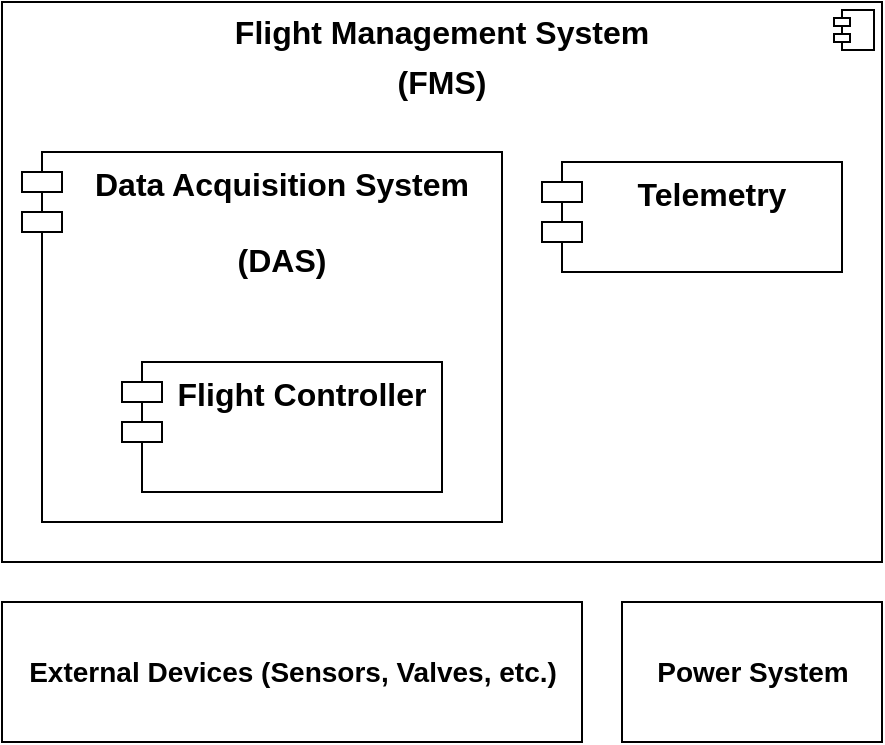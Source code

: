 <mxfile>
    <diagram id="jhQiM7sxx9m0I-H1LISF" name="Flight Management System">
        <mxGraphModel dx="1374" dy="800" grid="1" gridSize="10" guides="1" tooltips="1" connect="1" arrows="1" fold="1" page="1" pageScale="1" pageWidth="1654" pageHeight="1169" math="0" shadow="0">
            <root>
                <mxCell id="mcHZdyTsLCvfjPUdVITN-0"/>
                <mxCell id="mcHZdyTsLCvfjPUdVITN-1" parent="mcHZdyTsLCvfjPUdVITN-0"/>
                <mxCell id="RT1BsosGw2K4Qha-ZVMB-1" value="&lt;p style=&quot;margin: 6px 0px 0px ; font-size: 16px&quot;&gt;&lt;span style=&quot;font-size: 16px&quot;&gt;Flight Management System&lt;/span&gt;&lt;/p&gt;&lt;p style=&quot;margin: 6px 0px 0px ; font-size: 16px&quot;&gt;&lt;span style=&quot;font-size: 16px&quot;&gt;(FMS)&lt;/span&gt;&lt;/p&gt;" style="align=center;overflow=fill;html=1;dropTarget=0;rounded=0;sketch=0;fontStyle=1;fontSize=16;verticalAlign=top;" vertex="1" parent="mcHZdyTsLCvfjPUdVITN-1">
                    <mxGeometry x="330" y="170" width="440" height="280" as="geometry"/>
                </mxCell>
                <mxCell id="RT1BsosGw2K4Qha-ZVMB-2" value="" style="shape=component;jettyWidth=8;jettyHeight=4;fontStyle=1;fontSize=16;align=center;verticalAlign=top;" vertex="1" parent="RT1BsosGw2K4Qha-ZVMB-1">
                    <mxGeometry x="1" width="20" height="20" relative="1" as="geometry">
                        <mxPoint x="-24" y="4" as="offset"/>
                    </mxGeometry>
                </mxCell>
                <mxCell id="RT1BsosGw2K4Qha-ZVMB-3" value="Data Acquisition System&#10;&#10;(DAS)" style="shape=module;align=center;spacingLeft=20;align=center;verticalAlign=top;rounded=0;sketch=0;fontStyle=1;fontSize=16;" vertex="1" parent="mcHZdyTsLCvfjPUdVITN-1">
                    <mxGeometry x="340" y="245" width="240" height="185" as="geometry"/>
                </mxCell>
                <mxCell id="RT1BsosGw2K4Qha-ZVMB-4" value="Telemetry" style="shape=module;align=center;spacingLeft=20;align=center;verticalAlign=top;rounded=0;sketch=0;fontStyle=1;fontSize=16;" vertex="1" parent="mcHZdyTsLCvfjPUdVITN-1">
                    <mxGeometry x="600" y="250" width="150" height="55" as="geometry"/>
                </mxCell>
                <mxCell id="RT1BsosGw2K4Qha-ZVMB-5" value="Flight Controller" style="shape=module;align=center;spacingLeft=20;align=center;verticalAlign=top;rounded=0;sketch=0;fontStyle=1;fontSize=16;" vertex="1" parent="mcHZdyTsLCvfjPUdVITN-1">
                    <mxGeometry x="390" y="350" width="160" height="65" as="geometry"/>
                </mxCell>
                <mxCell id="aQC8paXmPiJQ8yZH3U2c-0" value="&lt;b&gt;&lt;font style=&quot;font-size: 14px&quot;&gt;External Devices (Sensors, Valves, etc.)&lt;/font&gt;&lt;/b&gt;" style="html=1;rounded=0;sketch=0;" vertex="1" parent="mcHZdyTsLCvfjPUdVITN-1">
                    <mxGeometry x="330" y="470" width="290" height="70" as="geometry"/>
                </mxCell>
                <mxCell id="aQC8paXmPiJQ8yZH3U2c-3" value="&lt;b&gt;&lt;font style=&quot;font-size: 14px&quot;&gt;Power System&lt;/font&gt;&lt;/b&gt;" style="html=1;rounded=0;sketch=0;" vertex="1" parent="mcHZdyTsLCvfjPUdVITN-1">
                    <mxGeometry x="640" y="470" width="130" height="70" as="geometry"/>
                </mxCell>
            </root>
        </mxGraphModel>
    </diagram>
    <diagram id="Qq6Kj_jMQ_SWNCFra1PU" name="Data Acquisition System">
        <mxGraphModel dx="1374" dy="800" grid="0" gridSize="10" guides="1" tooltips="1" connect="1" arrows="1" fold="1" page="1" pageScale="1" pageWidth="1654" pageHeight="1169" background="#F1FAEE" math="0" shadow="0">
            <root>
                <mxCell id="0"/>
                <mxCell id="1" parent="0"/>
                <mxCell id="HEbygqBgOdT5ULLkIGSS-1" value="&lt;span&gt;&lt;font style=&quot;font-size: 19px&quot;&gt;Control Peripheral (Interrupt, I/O, etc.)&lt;/font&gt;&lt;/span&gt;" style="whiteSpace=wrap;html=1;fillColor=#A8DADC;strokeColor=#457B9D;fontColor=#1D3557;rotation=90;fontStyle=1;strokeWidth=1;rounded=1;sketch=1;" parent="1" vertex="1">
                    <mxGeometry x="619.75" y="548.75" width="651" height="50" as="geometry"/>
                </mxCell>
                <mxCell id="96" style="edgeStyle=orthogonalEdgeStyle;orthogonalLoop=1;jettySize=auto;html=1;exitX=0;exitY=0.25;exitDx=0;exitDy=0;entryX=0.5;entryY=0;entryDx=0;entryDy=0;fillColor=#a20025;fontStyle=1;strokeWidth=1;labelBackgroundColor=#F1FAEE;curved=1;sketch=1;fontColor=#1D3557;strokeColor=#3399FF;" parent="1" source="zpe9MYXDSiPziy__MkWN-1" target="37" edge="1">
                    <mxGeometry relative="1" as="geometry"/>
                </mxCell>
                <mxCell id="129" style="edgeStyle=orthogonalEdgeStyle;orthogonalLoop=1;jettySize=auto;html=1;exitX=0.5;exitY=0;exitDx=0;exitDy=0;entryX=0.25;entryY=1;entryDx=0;entryDy=0;labelBackgroundColor=none;startSize=10;endSize=13;strokeColor=#6F0000;fontColor=#1D3557;curved=1;sketch=1;fillColor=#a20025;strokeWidth=1;fontStyle=1" edge="1" parent="1" source="zpe9MYXDSiPziy__MkWN-1" target="30">
                    <mxGeometry relative="1" as="geometry"/>
                </mxCell>
                <mxCell id="zpe9MYXDSiPziy__MkWN-1" value="TaskSampleGPS" style="swimlane;fontStyle=1;align=center;verticalAlign=top;childLayout=stackLayout;horizontal=1;startSize=26;horizontalStack=0;resizeParent=1;resizeParentMax=0;resizeLast=0;collapsible=1;marginBottom=0;fillColor=#A8DADC;strokeColor=#457B9D;fontColor=#1D3557;strokeWidth=1;rounded=1;sketch=1;" parent="1" vertex="1">
                    <mxGeometry x="123" y="491" width="125" height="103" as="geometry"/>
                </mxCell>
                <mxCell id="zpe9MYXDSiPziy__MkWN-3" value="" style="line;strokeWidth=1;fillColor=none;align=left;verticalAlign=middle;spacingTop=-1;spacingLeft=3;spacingRight=3;rotatable=0;labelPosition=right;points=[];portConstraint=eastwest;strokeColor=#457B9D;fontColor=#1D3557;fontStyle=1;labelBackgroundColor=#F1FAEE;rounded=1;sketch=1;" parent="zpe9MYXDSiPziy__MkWN-1" vertex="1">
                    <mxGeometry y="26" width="125" height="8" as="geometry"/>
                </mxCell>
                <mxCell id="zpe9MYXDSiPziy__MkWN-4" value="Topic_UTC_Time&#10;Topic_WGS84&#10;Topic_GNSS&#10;Topic_Altitude" style="text;strokeColor=none;fillColor=none;align=left;verticalAlign=top;spacingLeft=4;spacingRight=4;overflow=hidden;rotatable=0;points=[[0,0.5],[1,0.5]];portConstraint=eastwest;fontColor=#1D3557;fontStyle=1;strokeWidth=1;rounded=1;sketch=1;" parent="zpe9MYXDSiPziy__MkWN-1" vertex="1">
                    <mxGeometry y="34" width="125" height="69" as="geometry"/>
                </mxCell>
                <mxCell id="zpe9MYXDSiPziy__MkWN-5" value="UART" style="html=1;fillColor=#A8DADC;strokeColor=#457B9D;fontColor=#1D3557;fontStyle=1;fontSize=17;strokeWidth=1;rounded=1;sketch=1;" parent="1" vertex="1">
                    <mxGeometry x="148" y="797" width="110" height="50" as="geometry"/>
                </mxCell>
                <mxCell id="zpe9MYXDSiPziy__MkWN-6" value="&lt;p style=&quot;margin: 0px ; margin-top: 4px ; text-align: center&quot;&gt;&lt;span&gt;Sensor Base&lt;/span&gt;&lt;/p&gt;&lt;hr size=&quot;1&quot;&gt;&lt;p style=&quot;margin: 0px 0px 0px 4px&quot;&gt;&lt;span style=&quot;font-size: 11px&quot;&gt;Attributes:&lt;/span&gt;&lt;/p&gt;&lt;p style=&quot;margin: 0px 0px 0px 4px&quot;&gt;&lt;span style=&quot;font-size: 11px&quot;&gt;Sample&amp;lt;Time, Data&amp;gt;&lt;/span&gt;&lt;/p&gt;&lt;p style=&quot;margin: 0px 0px 0px 4px&quot;&gt;&lt;span style=&quot;&quot;&gt;Peripheral* port, baud&lt;/span&gt;&lt;/p&gt;&lt;p style=&quot;margin: 0px 0px 0px 4px&quot;&gt;&lt;span style=&quot;&quot;&gt;&amp;nbsp;&lt;/span&gt;&lt;/p&gt;&lt;p style=&quot;margin: 0px 0px 0px 4px&quot;&gt;&lt;span&gt;Methods:&lt;/span&gt;&lt;/p&gt;&lt;p style=&quot;margin: 0px 0px 0px 4px&quot;&gt;&lt;span style=&quot;font-size: 11px&quot;&gt;- begin()&lt;/span&gt;&lt;br&gt;&lt;/p&gt;&lt;p style=&quot;margin: 0px 0px 0px 4px ; font-size: 11px&quot;&gt;- parse()&lt;/p&gt;&lt;p style=&quot;margin: 0px 0px 0px 4px ; font-size: 11px&quot;&gt;- sampleFrequency()&lt;/p&gt;&lt;p style=&quot;margin: 0px 0px 0px 4px ; font-size: 11px&quot;&gt;- publish()&lt;/p&gt;" style="verticalAlign=top;align=left;overflow=fill;fontSize=12;fontFamily=Helvetica;html=1;fillColor=#A8DADC;strokeColor=#457B9D;fontColor=#1D3557;fontStyle=1;strokeWidth=1;rounded=1;sketch=1;" parent="1" vertex="1">
                    <mxGeometry x="313" y="637" width="141" height="160" as="geometry"/>
                </mxCell>
                <mxCell id="174" style="edgeStyle=orthogonalEdgeStyle;curved=1;rounded=1;sketch=1;orthogonalLoop=1;jettySize=auto;html=1;exitX=0.5;exitY=0;exitDx=0;exitDy=0;entryX=0.5;entryY=1;entryDx=0;entryDy=0;strokeWidth=1;fillColor=#A8DADC;fontSize=15;fontColor=#660000;strokeColor=#660000;" edge="1" parent="1" source="2" target="36">
                    <mxGeometry relative="1" as="geometry"/>
                </mxCell>
                <mxCell id="2" value="Unlocked GPS" style="html=1;fillColor=#A8DADC;strokeColor=#457B9D;fontColor=#1D3557;fontStyle=1;strokeWidth=1;rounded=1;sketch=1;" parent="1" vertex="1">
                    <mxGeometry x="129" y="927" width="110" height="50" as="geometry"/>
                </mxCell>
                <mxCell id="175" style="edgeStyle=orthogonalEdgeStyle;curved=1;rounded=1;sketch=1;orthogonalLoop=1;jettySize=auto;html=1;exitX=0.5;exitY=0;exitDx=0;exitDy=0;strokeWidth=1;fillColor=#A8DADC;fontSize=15;fontColor=#660000;strokeColor=#660000;" edge="1" parent="1" source="3" target="36">
                    <mxGeometry relative="1" as="geometry"/>
                </mxCell>
                <mxCell id="3" value="IMU&amp;nbsp;" style="html=1;fillColor=#A8DADC;strokeColor=#457B9D;fontColor=#1D3557;fontStyle=1;strokeWidth=1;rounded=1;sketch=1;" parent="1" vertex="1">
                    <mxGeometry x="319" y="927" width="110" height="50" as="geometry"/>
                </mxCell>
                <mxCell id="176" style="edgeStyle=orthogonalEdgeStyle;curved=1;rounded=1;sketch=1;orthogonalLoop=1;jettySize=auto;html=1;exitX=0.5;exitY=0;exitDx=0;exitDy=0;strokeWidth=1;fillColor=#A8DADC;fontSize=15;fontColor=#660000;strokeColor=#660000;" edge="1" parent="1" source="4" target="36">
                    <mxGeometry relative="1" as="geometry"/>
                </mxCell>
                <mxCell id="4" value="Thermocouples&lt;br&gt;" style="html=1;fillColor=#A8DADC;strokeColor=#457B9D;fontColor=#1D3557;fontStyle=1;strokeWidth=1;rounded=1;sketch=1;" parent="1" vertex="1">
                    <mxGeometry x="463" y="929" width="110" height="50" as="geometry"/>
                </mxCell>
                <mxCell id="177" style="edgeStyle=orthogonalEdgeStyle;curved=1;rounded=1;sketch=1;orthogonalLoop=1;jettySize=auto;html=1;exitX=0.5;exitY=0;exitDx=0;exitDy=0;strokeWidth=1;fillColor=#A8DADC;fontSize=15;fontColor=#660000;strokeColor=#660000;" edge="1" parent="1" source="5" target="36">
                    <mxGeometry relative="1" as="geometry"/>
                </mxCell>
                <mxCell id="5" value="Barometer&amp;nbsp;" style="html=1;fillColor=#A8DADC;strokeColor=#457B9D;fontColor=#1D3557;fontStyle=1;strokeWidth=1;rounded=1;sketch=1;" parent="1" vertex="1">
                    <mxGeometry x="609" y="927" width="110" height="50" as="geometry"/>
                </mxCell>
                <mxCell id="6" value="SPI&amp;nbsp;" style="html=1;fillColor=#A8DADC;strokeColor=#457B9D;fontColor=#1D3557;fontStyle=1;fontSize=17;strokeWidth=1;rounded=1;sketch=1;" parent="1" vertex="1">
                    <mxGeometry x="461" y="795" width="110" height="50" as="geometry"/>
                </mxCell>
                <mxCell id="7" value="I2C" style="html=1;fillColor=#A8DADC;strokeColor=#457B9D;fontColor=#1D3557;fontStyle=1;fontSize=17;strokeWidth=1;rounded=1;sketch=1;" parent="1" vertex="1">
                    <mxGeometry x="578" y="797" width="110" height="50" as="geometry"/>
                </mxCell>
                <mxCell id="95" style="edgeStyle=orthogonalEdgeStyle;orthogonalLoop=1;jettySize=auto;html=1;exitX=0;exitY=0.25;exitDx=0;exitDy=0;fillColor=#1ba1e2;fontColor=#1D3557;fontStyle=1;strokeWidth=1;labelBackgroundColor=#F1FAEE;curved=1;sketch=1;strokeColor=#007FFF;" parent="1" source="10" target="47" edge="1">
                    <mxGeometry relative="1" as="geometry">
                        <Array as="points">
                            <mxPoint x="463" y="516"/>
                            <mxPoint x="463" y="606"/>
                            <mxPoint x="634" y="606"/>
                        </Array>
                    </mxGeometry>
                </mxCell>
                <mxCell id="130" style="edgeStyle=orthogonalEdgeStyle;orthogonalLoop=1;jettySize=auto;html=1;exitX=0.5;exitY=0;exitDx=0;exitDy=0;entryX=0.75;entryY=1;entryDx=0;entryDy=0;labelBackgroundColor=none;startSize=10;endSize=13;strokeColor=#6F0000;fontColor=#1D3557;curved=1;sketch=1;fillColor=#a20025;fontStyle=1" edge="1" parent="1" source="10" target="30">
                    <mxGeometry relative="1" as="geometry"/>
                </mxCell>
                <mxCell id="10" value="TaskSampleInertial" style="swimlane;fontStyle=1;align=center;verticalAlign=top;childLayout=stackLayout;horizontal=1;startSize=26;horizontalStack=0;resizeParent=1;resizeParentMax=0;resizeLast=0;collapsible=1;marginBottom=0;fillColor=#A8DADC;strokeColor=#457B9D;fontColor=#1D3557;strokeWidth=1;rounded=1;sketch=1;" parent="1" vertex="1">
                    <mxGeometry x="504" y="491" width="149" height="100" as="geometry"/>
                </mxCell>
                <mxCell id="12" value="" style="line;strokeWidth=1;fillColor=none;align=left;verticalAlign=middle;spacingTop=-1;spacingLeft=3;spacingRight=3;rotatable=0;labelPosition=right;points=[];portConstraint=eastwest;strokeColor=#457B9D;fontColor=#1D3557;fontStyle=1;labelBackgroundColor=#F1FAEE;rounded=1;sketch=1;" parent="10" vertex="1">
                    <mxGeometry y="26" width="149" height="8" as="geometry"/>
                </mxCell>
                <mxCell id="13" value="Topic_Attitude_Rate&#10;Topic_Acceleration" style="text;strokeColor=none;fillColor=none;align=left;verticalAlign=top;spacingLeft=4;spacingRight=4;overflow=hidden;rotatable=0;points=[[0,0.5],[1,0.5]];portConstraint=eastwest;fontColor=#1D3557;fontStyle=1;strokeWidth=1;rounded=1;sketch=1;" parent="10" vertex="1">
                    <mxGeometry y="34" width="149" height="66" as="geometry"/>
                </mxCell>
                <mxCell id="18" value="Fusion Layer IMU" style="swimlane;fontStyle=1;align=center;verticalAlign=top;childLayout=stackLayout;horizontal=1;startSize=26;horizontalStack=0;resizeParent=1;resizeParentMax=0;resizeLast=0;collapsible=1;marginBottom=0;fillColor=#A8DADC;strokeColor=#457B9D;fontColor=#1D3557;strokeWidth=1;rounded=1;sketch=1;" parent="1" vertex="1">
                    <mxGeometry x="163" y="256" width="160" height="52" as="geometry"/>
                </mxCell>
                <mxCell id="21" value="Topic_Attitude" style="text;strokeColor=none;fillColor=none;align=left;verticalAlign=top;spacingLeft=4;spacingRight=4;overflow=hidden;rotatable=0;points=[[0,0.5],[1,0.5]];portConstraint=eastwest;fontColor=#1D3557;fontStyle=1;strokeWidth=1;rounded=1;sketch=1;" parent="18" vertex="1">
                    <mxGeometry y="26" width="160" height="26" as="geometry"/>
                </mxCell>
                <mxCell id="168" style="edgeStyle=orthogonalEdgeStyle;curved=1;rounded=1;sketch=1;orthogonalLoop=1;jettySize=auto;html=1;exitX=1;exitY=0.25;exitDx=0;exitDy=0;strokeColor=#457B9D;strokeWidth=1;fillColor=#A8DADC;fontSize=15;fontColor=#1D3557;" edge="1" parent="1" source="26" target="102">
                    <mxGeometry relative="1" as="geometry"/>
                </mxCell>
                <mxCell id="26" value="TaskLogging" style="swimlane;fontStyle=1;align=center;verticalAlign=top;childLayout=stackLayout;horizontal=1;startSize=26;horizontalStack=0;resizeParent=1;resizeParentMax=0;resizeLast=0;collapsible=1;marginBottom=0;fillColor=#A8DADC;strokeColor=#457B9D;fontColor=#1D3557;strokeWidth=1;rounded=1;sketch=1;" parent="1" vertex="1">
                    <mxGeometry x="792" y="696" width="120" height="68" as="geometry"/>
                </mxCell>
                <mxCell id="124" style="edgeStyle=orthogonalEdgeStyle;orthogonalLoop=1;jettySize=auto;html=1;exitX=1;exitY=1;exitDx=0;exitDy=0;entryX=0;entryY=0.5;entryDx=0;entryDy=0;fontColor=#1D3557;labelBackgroundColor=none;labelBorderColor=none;endSize=13;startSize=10;strokeColor=#6F0000;curved=1;sketch=1;fillColor=#a20025;strokeWidth=1;fontStyle=1" edge="1" parent="1" source="30" target="107">
                    <mxGeometry relative="1" as="geometry">
                        <Array as="points">
                            <mxPoint x="752" y="582"/>
                        </Array>
                    </mxGeometry>
                </mxCell>
                <mxCell id="125" style="edgeStyle=orthogonalEdgeStyle;orthogonalLoop=1;jettySize=auto;html=1;exitX=1;exitY=1;exitDx=0;exitDy=0;entryX=0.5;entryY=0;entryDx=0;entryDy=0;labelBackgroundColor=none;startSize=10;endSize=13;strokeColor=#6F0000;fontColor=#1D3557;curved=1;sketch=1;fillColor=#a20025;strokeWidth=1;fontStyle=1" edge="1" parent="1" source="30" target="26">
                    <mxGeometry relative="1" as="geometry">
                        <Array as="points">
                            <mxPoint x="752" y="633"/>
                            <mxPoint x="856" y="633"/>
                        </Array>
                    </mxGeometry>
                </mxCell>
                <mxCell id="30" value="&lt;span&gt;&lt;font style=&quot;font-size: 19px&quot;&gt;DAS Sensor Main Board - Data Control - Publish and Subscribe Service&lt;/font&gt;&lt;/span&gt;" style="whiteSpace=wrap;html=1;fillColor=#A8DADC;strokeColor=#457B9D;fontColor=#1D3557;fontStyle=1;strokeWidth=1;rounded=1;sketch=1;" parent="1" vertex="1">
                    <mxGeometry x="83" y="412" width="669" height="46" as="geometry"/>
                </mxCell>
                <mxCell id="36" value="&lt;span style=&quot;font-size: 19px&quot;&gt;PERRIPHERAL&lt;/span&gt;" style="whiteSpace=wrap;html=1;fillColor=#A8DADC;strokeColor=#457B9D;fontColor=#1D3557;rotation=0;fontStyle=1;strokeWidth=1;rounded=1;sketch=1;" parent="1" vertex="1">
                    <mxGeometry x="86" y="847" width="881" height="52" as="geometry"/>
                </mxCell>
                <mxCell id="97" style="edgeStyle=orthogonalEdgeStyle;orthogonalLoop=1;jettySize=auto;html=1;exitX=1;exitY=0;exitDx=0;exitDy=0;entryX=0.5;entryY=0;entryDx=0;entryDy=0;fillColor=#1ba1e2;fontColor=#1D3557;fontStyle=1;strokeWidth=1;labelBackgroundColor=#F1FAEE;curved=1;sketch=1;strokeColor=#007FFF;" parent="1" source="37" target="zpe9MYXDSiPziy__MkWN-6" edge="1">
                    <mxGeometry relative="1" as="geometry">
                        <Array as="points">
                            <mxPoint x="275" y="619"/>
                            <mxPoint x="380" y="619"/>
                            <mxPoint x="380" y="637"/>
                        </Array>
                    </mxGeometry>
                </mxCell>
                <mxCell id="37" value="TaskSampleAsynch" style="swimlane;fontStyle=1;align=center;verticalAlign=top;childLayout=stackLayout;horizontal=1;startSize=26;horizontalStack=0;resizeParent=1;resizeParentMax=0;resizeLast=0;collapsible=1;marginBottom=0;fillColor=#A8DADC;strokeColor=#457B9D;fontColor=#1D3557;strokeWidth=1;rounded=1;sketch=1;" parent="1" vertex="1">
                    <mxGeometry x="126" y="696.5" width="140" height="26" as="geometry"/>
                </mxCell>
                <mxCell id="99" style="edgeStyle=orthogonalEdgeStyle;orthogonalLoop=1;jettySize=auto;html=1;exitX=0;exitY=0;exitDx=0;exitDy=0;entryX=0.5;entryY=0;entryDx=0;entryDy=0;fillColor=#1ba1e2;fontColor=#1D3557;fontStyle=1;strokeWidth=1;labelBackgroundColor=#F1FAEE;curved=1;sketch=1;strokeColor=#007FFF;" parent="1" source="47" target="zpe9MYXDSiPziy__MkWN-6" edge="1">
                    <mxGeometry relative="1" as="geometry">
                        <Array as="points">
                            <mxPoint x="514" y="697"/>
                            <mxPoint x="514" y="608"/>
                            <mxPoint x="383" y="608"/>
                        </Array>
                    </mxGeometry>
                </mxCell>
                <mxCell id="47" value="TaskSampleSynch" style="swimlane;fontStyle=1;align=center;verticalAlign=top;childLayout=stackLayout;horizontal=1;startSize=26;horizontalStack=0;resizeParent=1;resizeParentMax=0;resizeLast=0;collapsible=1;marginBottom=0;fillColor=#A8DADC;strokeColor=#457B9D;fontColor=#1D3557;strokeWidth=1;fontSize=12;rounded=1;sketch=1;" parent="1" vertex="1">
                    <mxGeometry x="518.5" y="697" width="150" height="25" as="geometry"/>
                </mxCell>
                <mxCell id="104" style="edgeStyle=orthogonalEdgeStyle;orthogonalLoop=1;jettySize=auto;html=1;exitX=1;exitY=0.25;exitDx=0;exitDy=0;fillColor=#a20025;fontStyle=1;strokeWidth=1;labelBackgroundColor=#F1FAEE;curved=1;sketch=1;fontColor=#1D3557;strokeColor=#3399FF;" parent="1" source="51" target="47" edge="1">
                    <mxGeometry relative="1" as="geometry">
                        <Array as="points">
                            <mxPoint x="450" y="522"/>
                            <mxPoint x="461" y="522"/>
                            <mxPoint x="461" y="603"/>
                            <mxPoint x="634" y="603"/>
                        </Array>
                    </mxGeometry>
                </mxCell>
                <mxCell id="127" style="edgeStyle=orthogonalEdgeStyle;orthogonalLoop=1;jettySize=auto;html=1;exitX=0.5;exitY=0;exitDx=0;exitDy=0;entryX=0.5;entryY=1;entryDx=0;entryDy=0;labelBackgroundColor=none;startSize=10;endSize=13;strokeColor=#6F0000;fontColor=#1D3557;curved=1;sketch=1;fillColor=#a20025;strokeWidth=1;fontStyle=1" edge="1" parent="1" source="51" target="30">
                    <mxGeometry relative="1" as="geometry">
                        <Array as="points">
                            <mxPoint x="386" y="480"/>
                            <mxPoint x="418" y="480"/>
                        </Array>
                    </mxGeometry>
                </mxCell>
                <mxCell id="51" value="TaskSampleThermo" style="swimlane;fontStyle=1;align=center;verticalAlign=top;childLayout=stackLayout;horizontal=1;startSize=26;horizontalStack=0;resizeParent=1;resizeParentMax=0;resizeLast=0;collapsible=1;marginBottom=0;fillColor=#A8DADC;strokeColor=#457B9D;fontColor=#1D3557;strokeWidth=1;rounded=1;sketch=1;" parent="1" vertex="1">
                    <mxGeometry x="323" y="490" width="127" height="101" as="geometry"/>
                </mxCell>
                <mxCell id="53" value="" style="line;strokeWidth=1;fillColor=none;align=left;verticalAlign=middle;spacingTop=-1;spacingLeft=3;spacingRight=3;rotatable=0;labelPosition=right;points=[];portConstraint=eastwest;strokeColor=#457B9D;fontColor=#1D3557;fontStyle=1;labelBackgroundColor=#F1FAEE;rounded=1;sketch=1;" parent="51" vertex="1">
                    <mxGeometry y="26" width="127" height="8" as="geometry"/>
                </mxCell>
                <mxCell id="54" value="Topic_ADCx_Temp" style="text;strokeColor=none;fillColor=none;align=left;verticalAlign=top;spacingLeft=4;spacingRight=4;overflow=hidden;rotatable=0;points=[[0,0.5],[1,0.5]];portConstraint=eastwest;fontColor=#1D3557;fontStyle=1;strokeWidth=1;rounded=1;sketch=1;" parent="51" vertex="1">
                    <mxGeometry y="34" width="127" height="67" as="geometry"/>
                </mxCell>
                <mxCell id="102" value="Logging &lt;br&gt;SD Card" style="html=1;fillColor=#A8DADC;strokeColor=#457B9D;fontColor=#1D3557;fontStyle=1;strokeWidth=1;rounded=1;sketch=1;" parent="1" vertex="1">
                    <mxGeometry x="984" y="817.5" width="68" height="53" as="geometry"/>
                </mxCell>
                <mxCell id="103" value="Telemetry" style="html=1;fillColor=#A8DADC;strokeColor=#457B9D;fontColor=#1D3557;fontStyle=1;strokeWidth=1;rounded=1;sketch=1;" parent="1" vertex="1">
                    <mxGeometry x="984" y="558" width="70" height="50" as="geometry"/>
                </mxCell>
                <mxCell id="zpe9MYXDSiPziy__MkWN-7" value="Datalogging /&lt;br&gt;External Communication&lt;br&gt;UART, SPI, I2C, ..." style="html=1;fillColor=#A8DADC;strokeColor=#457B9D;fontColor=#1D3557;direction=south;fontStyle=1;strokeWidth=1;rounded=1;sketch=1;" parent="1" vertex="1">
                    <mxGeometry x="831" y="789" width="140" height="110" as="geometry"/>
                </mxCell>
                <mxCell id="167" style="edgeStyle=orthogonalEdgeStyle;curved=1;rounded=1;sketch=1;orthogonalLoop=1;jettySize=auto;html=1;exitX=1;exitY=0.5;exitDx=0;exitDy=0;entryX=0;entryY=0.5;entryDx=0;entryDy=0;strokeColor=#457B9D;strokeWidth=1;fillColor=#A8DADC;fontSize=15;fontColor=#1D3557;" edge="1" parent="1" source="107" target="103">
                    <mxGeometry relative="1" as="geometry"/>
                </mxCell>
                <mxCell id="107" value="UART ?" style="html=1;fillColor=#A8DADC;strokeColor=#457B9D;fontColor=#1D3557;fontStyle=1;fontSize=15;strokeWidth=1;rounded=1;sketch=1;" parent="1" vertex="1">
                    <mxGeometry x="824" y="558" width="91" height="48" as="geometry"/>
                </mxCell>
                <mxCell id="108" value="Fusion Layer AGL" style="swimlane;fontStyle=1;align=center;verticalAlign=top;childLayout=stackLayout;horizontal=1;startSize=26;horizontalStack=0;resizeParent=1;resizeParentMax=0;resizeLast=0;collapsible=1;marginBottom=0;fillColor=#A8DADC;strokeColor=#457B9D;fontColor=#1D3557;strokeWidth=1;rounded=1;sketch=1;" parent="1" vertex="1">
                    <mxGeometry x="343" y="256" width="160" height="52" as="geometry"/>
                </mxCell>
                <mxCell id="109" value="Topic_AGL" style="text;strokeColor=none;fillColor=none;align=left;verticalAlign=top;spacingLeft=4;spacingRight=4;overflow=hidden;rotatable=0;points=[[0,0.5],[1,0.5]];portConstraint=eastwest;fontColor=#1D3557;fontStyle=1;strokeWidth=1;rounded=1;sketch=1;" parent="108" vertex="1">
                    <mxGeometry y="26" width="160" height="26" as="geometry"/>
                </mxCell>
                <mxCell id="113" value="Fusion Layer ?" style="swimlane;fontStyle=1;align=center;verticalAlign=top;childLayout=stackLayout;horizontal=1;startSize=26;horizontalStack=0;resizeParent=1;resizeParentMax=0;resizeLast=0;collapsible=1;marginBottom=0;fillColor=#A8DADC;strokeColor=#457B9D;fontColor=#1D3557;strokeWidth=1;rounded=1;sketch=1;" parent="1" vertex="1">
                    <mxGeometry x="522.5" y="256" width="160" height="52" as="geometry"/>
                </mxCell>
                <mxCell id="114" value="?" style="text;strokeColor=none;fillColor=none;align=center;verticalAlign=top;spacingLeft=4;spacingRight=4;overflow=hidden;rotatable=0;points=[[0,0.5],[1,0.5]];portConstraint=eastwest;fontColor=#1D3557;fontStyle=1;strokeWidth=1;rounded=1;sketch=1;" parent="113" vertex="1">
                    <mxGeometry y="26" width="160" height="26" as="geometry"/>
                </mxCell>
                <mxCell id="178" style="edgeStyle=orthogonalEdgeStyle;curved=1;rounded=1;sketch=1;orthogonalLoop=1;jettySize=auto;html=1;exitX=0.5;exitY=0;exitDx=0;exitDy=0;entryX=0.5;entryY=1;entryDx=0;entryDy=0;strokeWidth=1;fillColor=#A8DADC;fontSize=15;fontColor=#660000;strokeColor=#660000;" edge="1" parent="1" source="115" target="36">
                    <mxGeometry relative="1" as="geometry"/>
                </mxCell>
                <mxCell id="115" value="Camera" style="html=1;fillColor=#A8DADC;strokeColor=#457B9D;fontColor=#1D3557;fontStyle=1;strokeWidth=1;rounded=1;sketch=1;" vertex="1" parent="1">
                    <mxGeometry x="750" y="927" width="110" height="50" as="geometry"/>
                </mxCell>
                <mxCell id="121" value="Algorithm Layer " style="swimlane;fontStyle=1;align=center;verticalAlign=top;childLayout=stackLayout;horizontal=1;startSize=26;horizontalStack=0;resizeParent=1;resizeParentMax=0;resizeLast=0;collapsible=1;marginBottom=0;fillColor=#A8DADC;strokeColor=#457B9D;fontColor=#1D3557;strokeWidth=1;rounded=1;sketch=1;" vertex="1" parent="1">
                    <mxGeometry x="340" y="315" width="160" height="25" as="geometry"/>
                </mxCell>
                <mxCell id="136" value="" style="html=1;shadow=0;dashed=0;align=center;verticalAlign=middle;shape=mxgraph.arrows2.twoWayArrow;dy=0.65;dx=22;strokeColor=#457B9D;fontColor=#1D3557;rotation=-90;fillColor=none;strokeWidth=2;rounded=1;sketch=1;fontStyle=1" vertex="1" parent="1">
                    <mxGeometry x="379" y="363" width="67" height="27" as="geometry"/>
                </mxCell>
                <mxCell id="139" value="Frequency&#10;Message" style="text;strokeColor=none;fillColor=none;align=left;verticalAlign=top;spacingLeft=4;spacingRight=4;overflow=hidden;rotatable=0;points=[[0,0.5],[1,0.5]];portConstraint=eastwest;fontColor=#1D3557;fontStyle=1;strokeWidth=1;rounded=1;sketch=1;" vertex="1" parent="1">
                    <mxGeometry x="792" y="722" width="120" height="44" as="geometry"/>
                </mxCell>
                <mxCell id="149" value="Legend" style="swimlane;fontStyle=1;childLayout=stackLayout;horizontal=1;startSize=26;fillColor=none;horizontalStack=0;resizeParent=1;resizeParentMax=0;resizeLast=0;collapsible=1;marginBottom=0;strokeColor=#457B9D;fontColor=#1D3557;labelBackgroundColor=#F1FAEE;rounded=1;sketch=1;align=left;fontSize=15;verticalAlign=middle;" vertex="1" parent="1">
                    <mxGeometry x="1166" y="448" width="292" height="291" as="geometry"/>
                </mxCell>
                <mxCell id="150" value="Bidirectional data flow" style="text;strokeColor=none;fillColor=none;align=left;verticalAlign=middle;spacingLeft=4;spacingRight=4;overflow=hidden;rotatable=0;points=[[0,0.5],[1,0.5]];portConstraint=eastwest;fontColor=#1D3557;rounded=1;sketch=1;fontStyle=1;fontSize=15;" vertex="1" parent="149">
                    <mxGeometry y="26" width="292" height="84" as="geometry"/>
                </mxCell>
                <mxCell id="151" value="One directional data flow" style="text;strokeColor=none;fillColor=none;align=left;verticalAlign=middle;spacingLeft=4;spacingRight=4;overflow=hidden;rotatable=0;points=[[0,0.5],[1,0.5]];portConstraint=eastwest;fontColor=#1D3557;rounded=1;sketch=1;fontStyle=1;fontSize=15;" vertex="1" parent="149">
                    <mxGeometry y="110" width="292" height="93" as="geometry"/>
                </mxCell>
                <mxCell id="157" style="edgeStyle=orthogonalEdgeStyle;orthogonalLoop=1;jettySize=auto;html=1;entryX=0.5;entryY=0;entryDx=0;entryDy=0;strokeColor=#457B9D;fillColor=#A8DADC;fontStyle=1;strokeWidth=1;labelBackgroundColor=#F1FAEE;curved=1;sketch=1;fontSize=15;fontColor=#007FFF;" edge="1" parent="149">
                    <mxGeometry relative="1" as="geometry">
                        <Array as="points">
                            <mxPoint x="220" y="272"/>
                            <mxPoint x="239" y="272"/>
                            <mxPoint x="239" y="208"/>
                        </Array>
                        <mxPoint x="220" y="256" as="sourcePoint"/>
                        <mxPoint x="265.5" y="207.47" as="targetPoint"/>
                    </mxGeometry>
                </mxCell>
                <mxCell id="155" style="edgeStyle=orthogonalEdgeStyle;orthogonalLoop=1;jettySize=auto;html=1;exitX=1;exitY=1;exitDx=0;exitDy=0;entryX=0;entryY=0.5;entryDx=0;entryDy=0;fontColor=#1D3557;labelBackgroundColor=none;labelBorderColor=none;endSize=13;startSize=10;strokeColor=#6F0000;curved=1;sketch=1;fillColor=#a20025;fontSize=15;verticalAlign=middle;fontStyle=1" edge="1" parent="149">
                    <mxGeometry relative="1" as="geometry">
                        <mxPoint x="193.0" y="160" as="sourcePoint"/>
                        <mxPoint x="266" y="140" as="targetPoint"/>
                        <Array as="points">
                            <mxPoint x="266" y="160"/>
                        </Array>
                    </mxGeometry>
                </mxCell>
                <mxCell id="152" value="Class Instance" style="text;strokeColor=none;fillColor=none;align=left;verticalAlign=middle;spacingLeft=4;spacingRight=4;overflow=hidden;rotatable=0;points=[[0,0.5],[1,0.5]];portConstraint=eastwest;fontColor=#1D3557;rounded=1;sketch=1;fontSize=15;fontStyle=1" vertex="1" parent="149">
                    <mxGeometry y="203" width="292" height="88" as="geometry"/>
                </mxCell>
                <mxCell id="154" value="" style="html=1;shadow=0;dashed=0;align=center;verticalAlign=middle;shape=mxgraph.arrows2.twoWayArrow;dy=0.85;dx=18;strokeColor=#457B9D;fontColor=#1D3557;rotation=-180;fillColor=none;strokeWidth=2;rounded=1;sketch=1;fontSize=15;fontStyle=1" vertex="1" parent="1">
                    <mxGeometry x="1369" y="489" width="52" height="20.5" as="geometry"/>
                </mxCell>
                <mxCell id="158" value="Igniter" style="html=1;fillColor=#A8DADC;strokeColor=#457B9D;fontColor=#1D3557;fontStyle=1;strokeWidth=1;rounded=1;sketch=1;" vertex="1" parent="1">
                    <mxGeometry x="982" y="348" width="71" height="50" as="geometry"/>
                </mxCell>
                <mxCell id="164" style="edgeStyle=orthogonalEdgeStyle;curved=1;rounded=1;sketch=1;orthogonalLoop=1;jettySize=auto;html=1;exitX=0;exitY=0.5;exitDx=0;exitDy=0;strokeColor=#457B9D;strokeWidth=1;fillColor=#A8DADC;fontSize=15;fontColor=#1D3557;" edge="1" parent="1" source="159" target="163">
                    <mxGeometry relative="1" as="geometry"/>
                </mxCell>
                <mxCell id="159" value="Safty &lt;br&gt;Switch" style="html=1;fillColor=#A8DADC;strokeColor=#457B9D;fontColor=#1D3557;fontStyle=1;strokeWidth=1;rounded=1;sketch=1;" vertex="1" parent="1">
                    <mxGeometry x="983" y="248" width="70" height="53" as="geometry"/>
                </mxCell>
                <mxCell id="161" value="Valves" style="html=1;fillColor=#A8DADC;strokeColor=#457B9D;fontColor=#1D3557;fontStyle=1;strokeWidth=1;rounded=1;sketch=1;" vertex="1" parent="1">
                    <mxGeometry x="984" y="416" width="71" height="50" as="geometry"/>
                </mxCell>
                <mxCell id="165" style="edgeStyle=orthogonalEdgeStyle;curved=1;rounded=1;sketch=1;orthogonalLoop=1;jettySize=auto;html=1;exitX=1;exitY=0.5;exitDx=0;exitDy=0;entryX=0;entryY=0.5;entryDx=0;entryDy=0;strokeColor=#457B9D;strokeWidth=1;fillColor=#A8DADC;fontSize=15;fontColor=#1D3557;" edge="1" parent="1" source="162" target="158">
                    <mxGeometry relative="1" as="geometry"/>
                </mxCell>
                <mxCell id="166" style="edgeStyle=orthogonalEdgeStyle;curved=1;rounded=1;sketch=1;orthogonalLoop=1;jettySize=auto;html=1;exitX=1;exitY=0.5;exitDx=0;exitDy=0;entryX=0;entryY=0.5;entryDx=0;entryDy=0;strokeColor=#457B9D;strokeWidth=1;fillColor=#A8DADC;fontSize=15;fontColor=#1D3557;" edge="1" parent="1" source="162" target="161">
                    <mxGeometry relative="1" as="geometry"/>
                </mxCell>
                <mxCell id="162" value="Digital Out" style="html=1;fillColor=#A8DADC;strokeColor=#457B9D;fontColor=#1D3557;fontStyle=1;strokeWidth=1;rounded=1;sketch=1;" vertex="1" parent="1">
                    <mxGeometry x="838" y="369" width="71" height="50" as="geometry"/>
                </mxCell>
                <mxCell id="163" value="Digital In" style="html=1;fillColor=#A8DADC;strokeColor=#457B9D;fontColor=#1D3557;fontStyle=1;strokeWidth=1;rounded=1;sketch=1;" vertex="1" parent="1">
                    <mxGeometry x="834" y="248" width="71" height="50" as="geometry"/>
                </mxCell>
            </root>
        </mxGraphModel>
    </diagram>
    <diagram id="q_cL-0tLOfwKh_g-1QDS" name="Flight Controller System">
        <mxGraphModel dx="1374" dy="800" grid="1" gridSize="10" guides="1" tooltips="1" connect="1" arrows="1" fold="1" page="1" pageScale="1" pageWidth="1654" pageHeight="1169" math="0" shadow="0">
            <root>
                <mxCell id="Hu667XKSKbYee2Ul2DuN-0"/>
                <mxCell id="Hu667XKSKbYee2Ul2DuN-1" parent="Hu667XKSKbYee2Ul2DuN-0"/>
            </root>
        </mxGraphModel>
    </diagram>
</mxfile>